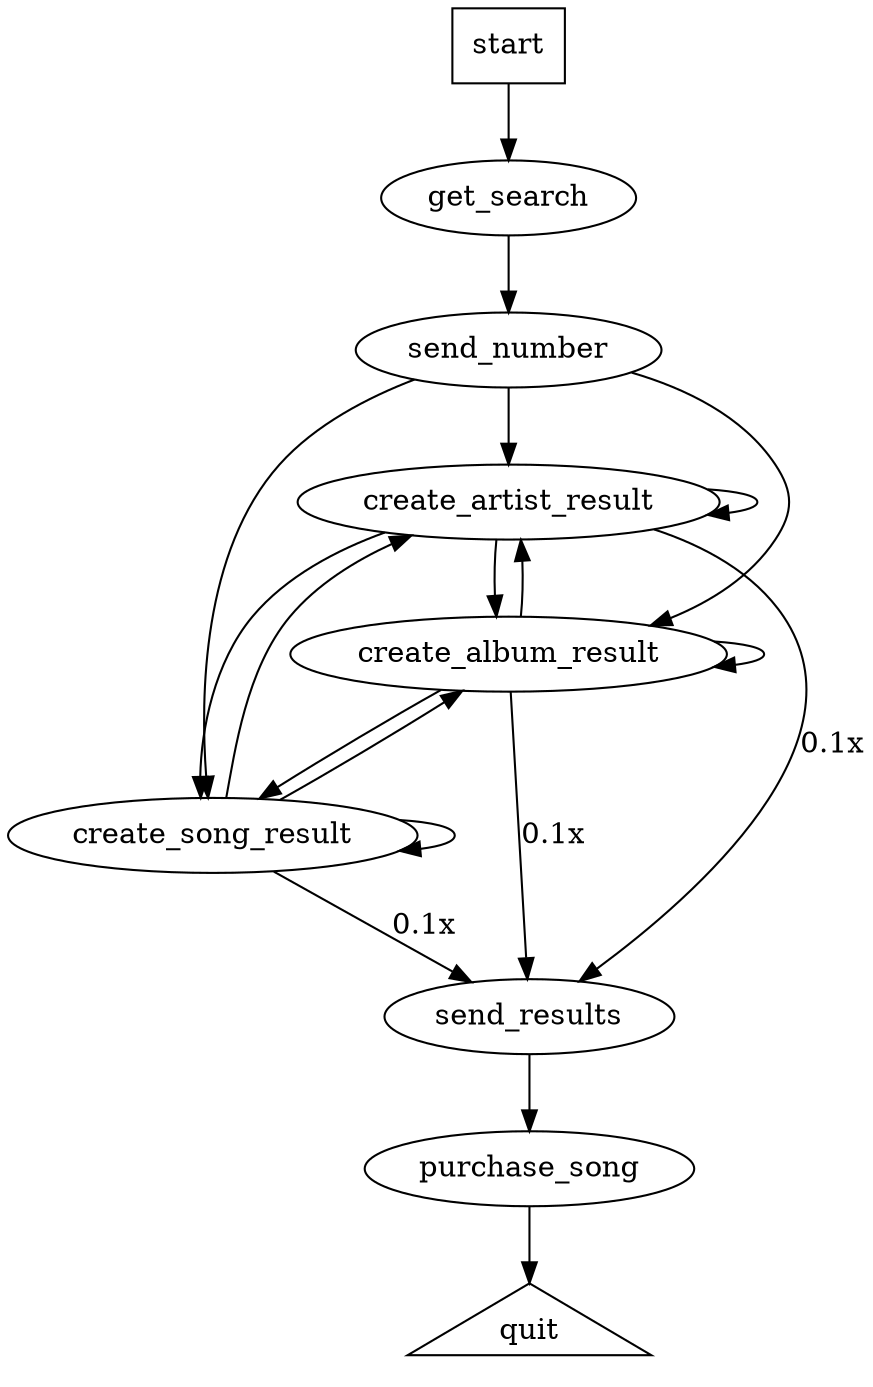digraph G {
    get_search [label="get_search"];
    start [label="start", shape=box];
    create_artist_result [label="create_artist_result"];
    purchase_song [label="purchase_song"];
    send_number [label="send_number"];
    create_album_result [label="create_album_result"];
    create_song_result [label="create_song_result"];
    quit [label="quit", shape=triangle];
    send_results [label="send_results"];
    get_search -> send_number;
    start -> get_search;
    create_artist_result -> create_album_result;
    create_artist_result -> create_artist_result;
    create_artist_result -> create_song_result;
    create_artist_result -> send_results [label="0.1x"];
    purchase_song -> quit;
    send_number -> create_album_result;
    send_number -> create_artist_result;
    send_number -> create_song_result;
    create_album_result -> create_album_result;
    create_album_result -> create_artist_result;
    create_album_result -> create_song_result;
    create_album_result -> send_results [label="0.1x"];
    create_song_result -> create_album_result;
    create_song_result -> create_artist_result;
    create_song_result -> create_song_result;
    create_song_result -> send_results [label="0.1x"];
    send_results -> purchase_song;
}